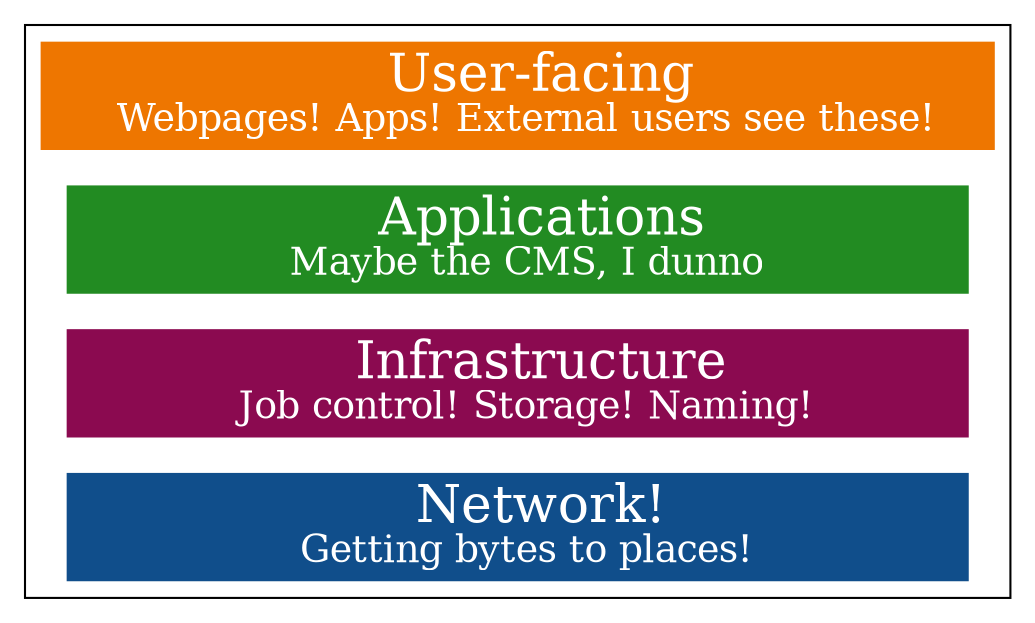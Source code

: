 digraph Stack {
  bgcolor = transparent
  rankdir = "LR"

  subgraph cluster_0 {
    node [style=filled,fontcolor=white,width=6];
    a0 [shape=rect,color=darkorange2,label=<
      <FONT POINT-SIZE="25">User-facing</FONT> <br/>
      <FONT POINT-SIZE="18">Webpages! Apps! External users see these!</FONT>
    >];
    a1 [shape=rect,color=forestgreen,label=<
      <FONT POINT-SIZE="25">Applications</FONT> <br/>
      <FONT POINT-SIZE="18">Maybe the CMS, I dunno</FONT>
    >];
    a2 [shape=rect,color=deeppink4,label=<
      <FONT POINT-SIZE="25">Infrastructure</FONT> <br/>
      <FONT POINT-SIZE="18">Job control! Storage! Naming!</FONT>
    >];
    a3 [shape=rect,color=dodgerblue4,label=<
      <FONT POINT-SIZE="25">Network!</FONT> <br/>
      <FONT POINT-SIZE="18">Getting bytes to places!</FONT>
    >];
  }
}
